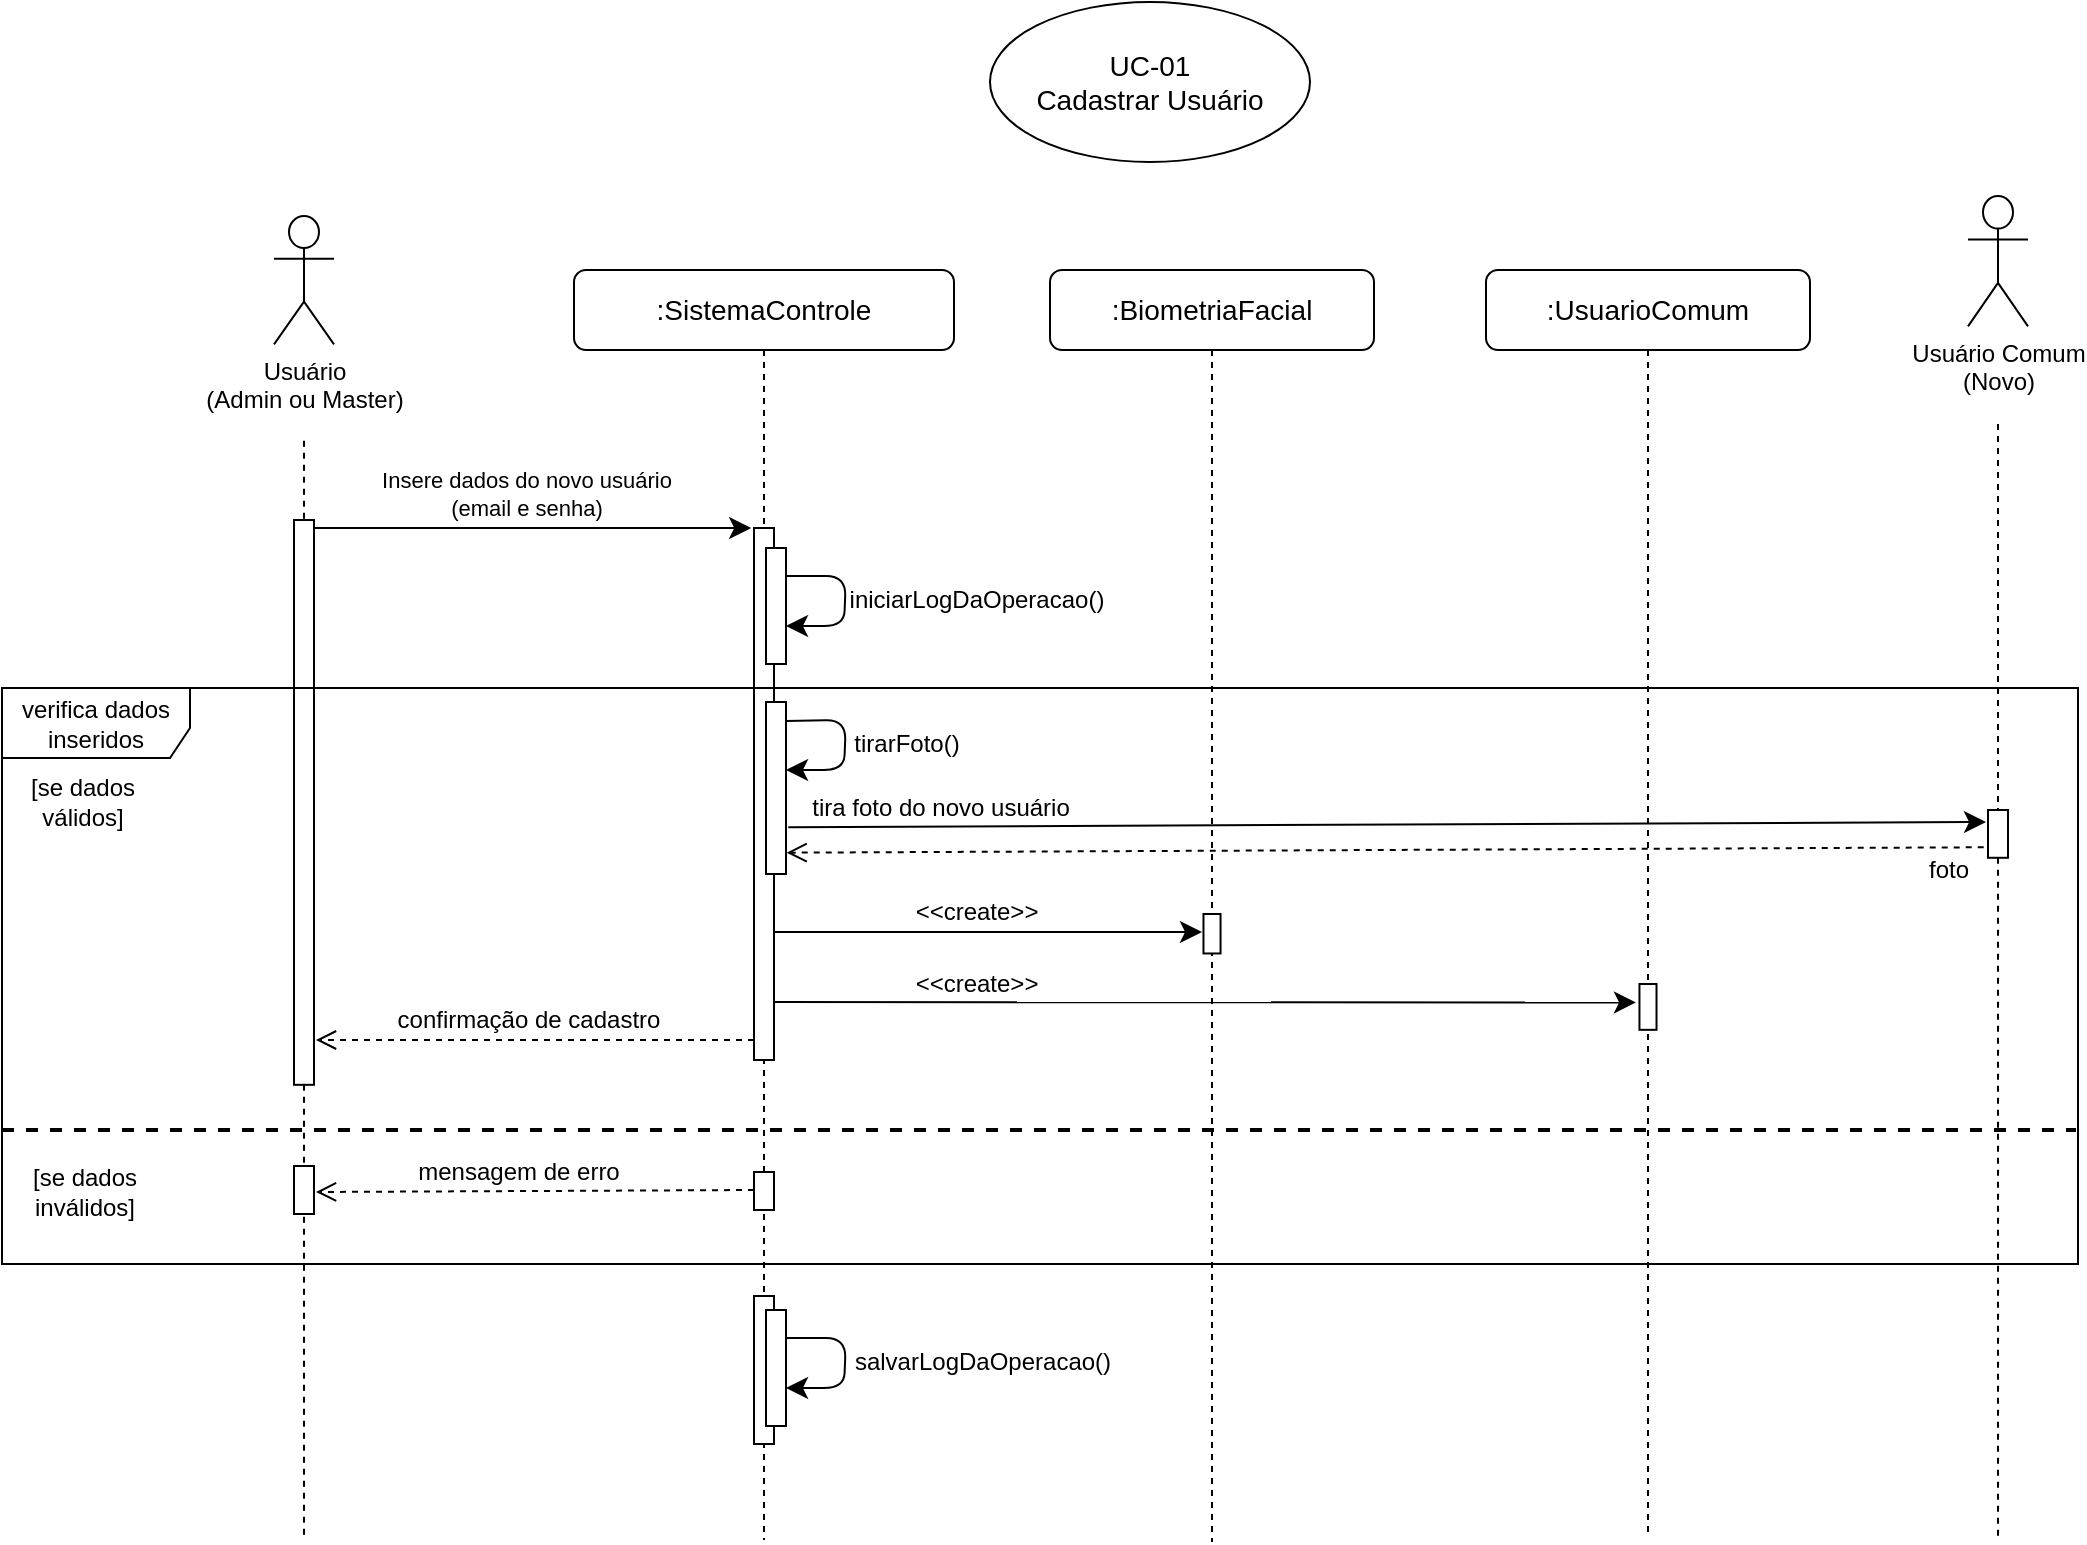 <mxfile version="24.7.17">
  <diagram name="Page-1" id="7fl2-ZSV6QaIEvgjWsZY">
    <mxGraphModel dx="1834" dy="1241" grid="0" gridSize="1" guides="1" tooltips="1" connect="1" arrows="1" fold="1" page="0" pageScale="1" pageWidth="1920" pageHeight="1200" math="0" shadow="0">
      <root>
        <mxCell id="0" />
        <mxCell id="1" parent="0" />
        <mxCell id="YAKH-8tsJ9ISijEvY5ng-2" value="&lt;font style=&quot;font-size: 14px;&quot;&gt;UC-01&lt;/font&gt;&lt;div style=&quot;font-size: 14px;&quot;&gt;&lt;font style=&quot;font-size: 14px;&quot;&gt;Cadastrar Usuário&lt;/font&gt;&lt;/div&gt;" style="ellipse;whiteSpace=wrap;html=1;" parent="1" vertex="1">
          <mxGeometry x="199" y="-111" width="160" height="80" as="geometry" />
        </mxCell>
        <mxCell id="YAKH-8tsJ9ISijEvY5ng-10" value="" style="group" parent="1" vertex="1" connectable="0">
          <mxGeometry x="-159" y="-4" width="30" height="660" as="geometry" />
        </mxCell>
        <mxCell id="YAKH-8tsJ9ISijEvY5ng-8" style="edgeStyle=none;curved=0;rounded=1;orthogonalLoop=1;jettySize=auto;html=1;fontSize=12;startSize=8;endSize=8;dashed=1;endArrow=none;endFill=0;" parent="YAKH-8tsJ9ISijEvY5ng-10" source="YAKH-8tsJ9ISijEvY5ng-6" edge="1">
          <mxGeometry relative="1" as="geometry">
            <mxPoint x="15" y="660.0" as="targetPoint" />
            <mxPoint x="15" y="112.318" as="sourcePoint" />
          </mxGeometry>
        </mxCell>
        <mxCell id="YAKH-8tsJ9ISijEvY5ng-3" value="Usuário&lt;br&gt;(Admin ou Master)" style="shape=umlActor;verticalLabelPosition=bottom;verticalAlign=top;html=1;outlineConnect=0;" parent="YAKH-8tsJ9ISijEvY5ng-10" vertex="1">
          <mxGeometry width="30" height="64.182" as="geometry" />
        </mxCell>
        <mxCell id="YAKH-8tsJ9ISijEvY5ng-9" value="" style="edgeStyle=none;curved=0;rounded=1;orthogonalLoop=1;jettySize=auto;html=1;fontSize=12;startSize=8;endSize=8;dashed=1;endArrow=none;endFill=0;" parent="YAKH-8tsJ9ISijEvY5ng-10" target="YAKH-8tsJ9ISijEvY5ng-6" edge="1">
          <mxGeometry relative="1" as="geometry">
            <mxPoint x="15" y="660.0" as="targetPoint" />
            <mxPoint x="15" y="112.318" as="sourcePoint" />
          </mxGeometry>
        </mxCell>
        <mxCell id="YAKH-8tsJ9ISijEvY5ng-6" value="" style="html=1;points=[];perimeter=orthogonalPerimeter;rounded=0;shadow=0;comic=0;labelBackgroundColor=none;strokeWidth=1;fontFamily=Verdana;fontSize=12;align=center;" parent="YAKH-8tsJ9ISijEvY5ng-10" vertex="1">
          <mxGeometry x="10" y="152.003" width="10" height="282.399" as="geometry" />
        </mxCell>
        <mxCell id="YAKH-8tsJ9ISijEvY5ng-16" value="" style="endArrow=classic;html=1;rounded=1;strokeColor=default;align=center;verticalAlign=middle;fontFamily=Helvetica;fontSize=12;fontColor=default;labelBackgroundColor=default;edgeStyle=none;startSize=8;endSize=8;curved=0;entryX=-0.14;entryY=0;entryDx=0;entryDy=0;entryPerimeter=0;" parent="1" target="YAKH-8tsJ9ISijEvY5ng-12" edge="1">
          <mxGeometry width="50" height="50" relative="1" as="geometry">
            <mxPoint x="-139" y="152" as="sourcePoint" />
            <mxPoint x="-89" y="102" as="targetPoint" />
          </mxGeometry>
        </mxCell>
        <mxCell id="YAKH-8tsJ9ISijEvY5ng-17" value="Insere dados do novo usuário&lt;div style=&quot;font-size: 11px;&quot;&gt;(email e senha)&lt;/div&gt;" style="edgeLabel;html=1;align=center;verticalAlign=middle;resizable=0;points=[];fontSize=11;fontFamily=Helvetica;fontColor=default;labelBackgroundColor=default;" parent="YAKH-8tsJ9ISijEvY5ng-16" vertex="1" connectable="0">
          <mxGeometry x="-0.118" y="1" relative="1" as="geometry">
            <mxPoint x="9" y="-16" as="offset" />
          </mxGeometry>
        </mxCell>
        <mxCell id="YAKH-8tsJ9ISijEvY5ng-18" value="" style="group" parent="1" vertex="1" connectable="0">
          <mxGeometry x="688" y="-14" width="30" height="670" as="geometry" />
        </mxCell>
        <mxCell id="YAKH-8tsJ9ISijEvY5ng-19" style="edgeStyle=none;curved=0;rounded=1;orthogonalLoop=1;jettySize=auto;html=1;fontSize=12;startSize=8;endSize=8;dashed=1;endArrow=none;endFill=0;" parent="YAKH-8tsJ9ISijEvY5ng-18" source="YAKH-8tsJ9ISijEvY5ng-22" edge="1">
          <mxGeometry relative="1" as="geometry">
            <mxPoint x="15" y="670.0" as="targetPoint" />
            <mxPoint x="15" y="114.019" as="sourcePoint" />
          </mxGeometry>
        </mxCell>
        <mxCell id="YAKH-8tsJ9ISijEvY5ng-20" value="Usuário Comum&lt;div&gt;(Novo)&lt;/div&gt;" style="shape=umlActor;verticalLabelPosition=bottom;verticalAlign=top;html=1;outlineConnect=0;" parent="YAKH-8tsJ9ISijEvY5ng-18" vertex="1">
          <mxGeometry width="30" height="65.154" as="geometry" />
        </mxCell>
        <mxCell id="YAKH-8tsJ9ISijEvY5ng-21" value="" style="edgeStyle=none;curved=0;rounded=1;orthogonalLoop=1;jettySize=auto;html=1;fontSize=12;startSize=8;endSize=8;dashed=1;endArrow=none;endFill=0;" parent="YAKH-8tsJ9ISijEvY5ng-18" target="YAKH-8tsJ9ISijEvY5ng-22" edge="1">
          <mxGeometry relative="1" as="geometry">
            <mxPoint x="15" y="670.0" as="targetPoint" />
            <mxPoint x="15" y="114.019" as="sourcePoint" />
          </mxGeometry>
        </mxCell>
        <mxCell id="YAKH-8tsJ9ISijEvY5ng-22" value="" style="html=1;points=[];perimeter=orthogonalPerimeter;rounded=0;shadow=0;comic=0;labelBackgroundColor=none;strokeWidth=1;fontFamily=Verdana;fontSize=12;align=center;" parent="YAKH-8tsJ9ISijEvY5ng-18" vertex="1">
          <mxGeometry x="10" y="307.001" width="10" height="23.89" as="geometry" />
        </mxCell>
        <mxCell id="YAKH-8tsJ9ISijEvY5ng-24" value="" style="group" parent="1" vertex="1" connectable="0">
          <mxGeometry x="447" y="23" width="162" height="633" as="geometry" />
        </mxCell>
        <mxCell id="YAKH-8tsJ9ISijEvY5ng-25" value=":UsuarioComum" style="shape=umlLifeline;perimeter=lifelinePerimeter;whiteSpace=wrap;html=1;container=0;collapsible=0;recursiveResize=0;outlineConnect=0;rounded=1;shadow=0;comic=0;labelBackgroundColor=none;strokeWidth=1;fontFamily=Helvetica;fontSize=14;align=center;" parent="YAKH-8tsJ9ISijEvY5ng-24" vertex="1">
          <mxGeometry width="162" height="633.0" as="geometry" />
        </mxCell>
        <mxCell id="YAKH-8tsJ9ISijEvY5ng-26" value="" style="html=1;points=[];perimeter=orthogonalPerimeter;rounded=0;shadow=0;comic=0;labelBackgroundColor=none;strokeWidth=1;fontFamily=Verdana;fontSize=12;align=center;container=0;" parent="YAKH-8tsJ9ISijEvY5ng-24" vertex="1">
          <mxGeometry x="76.73" y="357.002" width="8.53" height="22.919" as="geometry" />
        </mxCell>
        <mxCell id="YAKH-8tsJ9ISijEvY5ng-34" value="" style="endArrow=open;html=1;rounded=1;strokeColor=default;align=center;verticalAlign=middle;fontFamily=Helvetica;fontSize=12;fontColor=default;labelBackgroundColor=default;edgeStyle=none;startSize=8;endSize=8;curved=0;entryX=1.032;entryY=0.876;entryDx=0;entryDy=0;entryPerimeter=0;dashed=1;endFill=0;exitX=-0.214;exitY=0.231;exitDx=0;exitDy=0;exitPerimeter=0;" parent="1" target="YAKH-8tsJ9ISijEvY5ng-28" edge="1">
          <mxGeometry width="50" height="50" relative="1" as="geometry">
            <mxPoint x="695.86" y="311.64" as="sourcePoint" />
            <mxPoint x="224" y="334" as="targetPoint" />
          </mxGeometry>
        </mxCell>
        <mxCell id="YAKH-8tsJ9ISijEvY5ng-35" value="foto" style="edgeLabel;html=1;align=center;verticalAlign=middle;resizable=0;points=[];fontSize=12;fontFamily=Helvetica;fontColor=default;labelBackgroundColor=default;" parent="1" vertex="1" connectable="0">
          <mxGeometry x="678.003" y="323.001" as="geometry" />
        </mxCell>
        <mxCell id="YAKH-8tsJ9ISijEvY5ng-36" value="" style="group" parent="1" vertex="1" connectable="0">
          <mxGeometry x="229" y="23" width="162" height="636" as="geometry" />
        </mxCell>
        <mxCell id="YAKH-8tsJ9ISijEvY5ng-37" value=":BiometriaFacial" style="shape=umlLifeline;perimeter=lifelinePerimeter;whiteSpace=wrap;html=1;container=0;collapsible=0;recursiveResize=0;outlineConnect=0;rounded=1;shadow=0;comic=0;labelBackgroundColor=none;strokeWidth=1;fontFamily=Helvetica;fontSize=14;align=center;" parent="YAKH-8tsJ9ISijEvY5ng-36" vertex="1">
          <mxGeometry width="162" height="636" as="geometry" />
        </mxCell>
        <mxCell id="YAKH-8tsJ9ISijEvY5ng-38" value="" style="html=1;points=[];perimeter=orthogonalPerimeter;rounded=0;shadow=0;comic=0;labelBackgroundColor=none;strokeWidth=1;fontFamily=Verdana;fontSize=12;align=center;container=0;" parent="YAKH-8tsJ9ISijEvY5ng-36" vertex="1">
          <mxGeometry x="76.74" y="321.996" width="8.53" height="19.738" as="geometry" />
        </mxCell>
        <mxCell id="YAKH-8tsJ9ISijEvY5ng-44" value="&amp;lt;&amp;lt;create&amp;gt;&amp;gt;" style="edgeLabel;html=1;align=center;verticalAlign=middle;resizable=0;points=[];fontSize=12;fontFamily=Helvetica;fontColor=default;labelBackgroundColor=default;" parent="1" vertex="1" connectable="0">
          <mxGeometry x="192.004" y="343.998" as="geometry" />
        </mxCell>
        <mxCell id="YAKH-8tsJ9ISijEvY5ng-31" value="" style="endArrow=classic;html=1;rounded=1;strokeColor=default;align=center;verticalAlign=middle;fontFamily=Helvetica;fontSize=12;fontColor=default;labelBackgroundColor=default;edgeStyle=none;startSize=8;endSize=8;curved=0;exitX=1.114;exitY=0.728;exitDx=0;exitDy=0;exitPerimeter=0;" parent="1" source="YAKH-8tsJ9ISijEvY5ng-28" edge="1">
          <mxGeometry width="50" height="50" relative="1" as="geometry">
            <mxPoint x="295" y="224.28" as="sourcePoint" />
            <mxPoint x="697" y="299" as="targetPoint" />
          </mxGeometry>
        </mxCell>
        <mxCell id="YAKH-8tsJ9ISijEvY5ng-32" value="tira foto do novo usuário" style="edgeLabel;html=1;align=center;verticalAlign=middle;resizable=0;points=[];fontSize=12;fontFamily=Helvetica;fontColor=default;labelBackgroundColor=default;" parent="YAKH-8tsJ9ISijEvY5ng-31" vertex="1" connectable="0">
          <mxGeometry x="-0.439" relative="1" as="geometry">
            <mxPoint x="-92" y="-9" as="offset" />
          </mxGeometry>
        </mxCell>
        <mxCell id="YAKH-8tsJ9ISijEvY5ng-45" value="" style="endArrow=classic;html=1;rounded=1;strokeColor=default;align=center;verticalAlign=middle;fontFamily=Helvetica;fontSize=12;fontColor=default;labelBackgroundColor=default;edgeStyle=none;startSize=8;endSize=8;curved=0;entryX=-0.086;entryY=0.396;entryDx=0;entryDy=0;entryPerimeter=0;" parent="1" edge="1">
          <mxGeometry width="50" height="50" relative="1" as="geometry">
            <mxPoint x="91" y="389" as="sourcePoint" />
            <mxPoint x="522.004" y="389.24" as="targetPoint" />
          </mxGeometry>
        </mxCell>
        <mxCell id="YAKH-8tsJ9ISijEvY5ng-46" value="&amp;lt;&amp;lt;create&amp;gt;&amp;gt;" style="edgeLabel;html=1;align=center;verticalAlign=middle;resizable=0;points=[];fontSize=12;fontFamily=Helvetica;fontColor=default;labelBackgroundColor=default;" parent="1" vertex="1" connectable="0">
          <mxGeometry x="192.004" y="379.998" as="geometry" />
        </mxCell>
        <mxCell id="YAKH-8tsJ9ISijEvY5ng-56" value="" style="html=1;points=[];perimeter=orthogonalPerimeter;rounded=0;shadow=0;comic=0;labelBackgroundColor=none;strokeWidth=1;fontFamily=Verdana;fontSize=12;align=center;" parent="1" vertex="1">
          <mxGeometry x="-149" y="471" width="10" height="24" as="geometry" />
        </mxCell>
        <mxCell id="YAKH-8tsJ9ISijEvY5ng-59" value="[se dados&lt;div&gt;válidos]&lt;/div&gt;" style="text;html=1;align=center;verticalAlign=middle;resizable=0;points=[];autosize=1;strokeColor=none;fillColor=none;fontSize=12;fontFamily=Helvetica;fontColor=default;labelBackgroundColor=default;" parent="1" vertex="1">
          <mxGeometry x="-290.5" y="268.5" width="70" height="41" as="geometry" />
        </mxCell>
        <mxCell id="YAKH-8tsJ9ISijEvY5ng-11" value=":SistemaControle" style="shape=umlLifeline;perimeter=lifelinePerimeter;whiteSpace=wrap;html=1;container=0;collapsible=0;recursiveResize=0;outlineConnect=0;rounded=1;shadow=0;comic=0;labelBackgroundColor=none;strokeWidth=1;fontFamily=Helvetica;fontSize=14;align=center;" parent="1" vertex="1">
          <mxGeometry x="-9" y="23" width="190" height="635" as="geometry" />
        </mxCell>
        <mxCell id="kGvjAZMZpidFg_rgEmly-1" value="" style="html=1;points=[];perimeter=orthogonalPerimeter;rounded=0;shadow=0;comic=0;labelBackgroundColor=none;strokeWidth=1;fontFamily=Verdana;fontSize=12;align=center;container=0;" parent="1" vertex="1">
          <mxGeometry x="81" y="536" width="10" height="74" as="geometry" />
        </mxCell>
        <mxCell id="YAKH-8tsJ9ISijEvY5ng-12" value="" style="html=1;points=[];perimeter=orthogonalPerimeter;rounded=0;shadow=0;comic=0;labelBackgroundColor=none;strokeWidth=1;fontFamily=Verdana;fontSize=12;align=center;container=0;" parent="1" vertex="1">
          <mxGeometry x="81" y="152" width="10" height="266" as="geometry" />
        </mxCell>
        <mxCell id="YAKH-8tsJ9ISijEvY5ng-28" value="" style="html=1;points=[];perimeter=orthogonalPerimeter;rounded=0;shadow=0;comic=0;labelBackgroundColor=none;strokeWidth=1;fontFamily=Verdana;fontSize=12;align=center;container=0;" parent="1" vertex="1">
          <mxGeometry x="87" y="239" width="10" height="86" as="geometry" />
        </mxCell>
        <mxCell id="YAKH-8tsJ9ISijEvY5ng-29" value="" style="endArrow=classic;html=1;rounded=1;strokeColor=default;align=center;verticalAlign=middle;fontFamily=Helvetica;fontSize=12;fontColor=default;labelBackgroundColor=default;edgeStyle=none;startSize=8;endSize=8;curved=0;exitX=1.011;exitY=0.11;exitDx=0;exitDy=0;exitPerimeter=0;" parent="1" source="YAKH-8tsJ9ISijEvY5ng-28" edge="1">
          <mxGeometry width="50" height="50" relative="1" as="geometry">
            <mxPoint x="100" y="245" as="sourcePoint" />
            <mxPoint x="97" y="273" as="targetPoint" />
            <Array as="points">
              <mxPoint x="127" y="248" />
              <mxPoint x="126" y="273" />
            </Array>
          </mxGeometry>
        </mxCell>
        <mxCell id="YAKH-8tsJ9ISijEvY5ng-30" value="tirarFoto()" style="edgeLabel;html=1;align=center;verticalAlign=middle;resizable=0;points=[];fontSize=12;fontFamily=Helvetica;fontColor=default;labelBackgroundColor=default;" parent="YAKH-8tsJ9ISijEvY5ng-29" vertex="1" connectable="0">
          <mxGeometry x="-0.03" relative="1" as="geometry">
            <mxPoint x="30" y="1" as="offset" />
          </mxGeometry>
        </mxCell>
        <mxCell id="YAKH-8tsJ9ISijEvY5ng-42" value="" style="endArrow=classic;html=1;rounded=1;strokeColor=default;align=center;verticalAlign=middle;fontFamily=Helvetica;fontSize=12;fontColor=default;labelBackgroundColor=default;edgeStyle=none;startSize=8;endSize=8;curved=0;" parent="1" edge="1">
          <mxGeometry width="50" height="50" relative="1" as="geometry">
            <mxPoint x="91" y="354" as="sourcePoint" />
            <mxPoint x="305" y="354" as="targetPoint" />
          </mxGeometry>
        </mxCell>
        <mxCell id="YAKH-8tsJ9ISijEvY5ng-47" value="" style="html=1;points=[];perimeter=orthogonalPerimeter;rounded=0;shadow=0;comic=0;labelBackgroundColor=none;strokeWidth=1;fontFamily=Verdana;fontSize=12;align=center;container=0;" parent="1" vertex="1">
          <mxGeometry x="87" y="162" width="10" height="58" as="geometry" />
        </mxCell>
        <mxCell id="YAKH-8tsJ9ISijEvY5ng-48" value="" style="endArrow=classic;html=1;rounded=1;strokeColor=default;align=center;verticalAlign=middle;fontFamily=Helvetica;fontSize=12;fontColor=default;labelBackgroundColor=default;edgeStyle=none;startSize=8;endSize=8;curved=0;exitX=1.011;exitY=0.11;exitDx=0;exitDy=0;exitPerimeter=0;" parent="1" edge="1">
          <mxGeometry width="50" height="50" relative="1" as="geometry">
            <mxPoint x="97" y="176" as="sourcePoint" />
            <mxPoint x="97" y="201" as="targetPoint" />
            <Array as="points">
              <mxPoint x="127" y="176" />
              <mxPoint x="126" y="201" />
            </Array>
          </mxGeometry>
        </mxCell>
        <mxCell id="YAKH-8tsJ9ISijEvY5ng-49" value="iniciarLogDaOperacao()" style="edgeLabel;html=1;align=center;verticalAlign=middle;resizable=0;points=[];fontSize=12;fontFamily=Helvetica;fontColor=default;labelBackgroundColor=default;" parent="YAKH-8tsJ9ISijEvY5ng-48" vertex="1" connectable="0">
          <mxGeometry x="-0.03" relative="1" as="geometry">
            <mxPoint x="65" y="1" as="offset" />
          </mxGeometry>
        </mxCell>
        <mxCell id="YAKH-8tsJ9ISijEvY5ng-51" value="" style="endArrow=open;html=1;rounded=1;strokeColor=default;align=center;verticalAlign=middle;fontFamily=Helvetica;fontSize=12;fontColor=default;labelBackgroundColor=default;edgeStyle=none;startSize=8;endSize=8;curved=0;dashed=1;endFill=0;" parent="1" edge="1">
          <mxGeometry width="50" height="50" relative="1" as="geometry">
            <mxPoint x="81" y="408" as="sourcePoint" />
            <mxPoint x="-138" y="408" as="targetPoint" />
          </mxGeometry>
        </mxCell>
        <mxCell id="YAKH-8tsJ9ISijEvY5ng-52" value="verifica dados&lt;div&gt;inseridos&lt;/div&gt;" style="shape=umlFrame;whiteSpace=wrap;html=1;pointerEvents=0;fontFamily=Helvetica;fontSize=12;fontColor=default;labelBackgroundColor=default;width=94;height=35;" parent="1" vertex="1">
          <mxGeometry x="-295" y="232" width="1038" height="288" as="geometry" />
        </mxCell>
        <mxCell id="YAKH-8tsJ9ISijEvY5ng-53" value="confirmação de cadastro" style="text;html=1;align=center;verticalAlign=middle;resizable=0;points=[];autosize=1;strokeColor=none;fillColor=none;fontSize=12;fontFamily=Helvetica;fontColor=default;labelBackgroundColor=default;" parent="1" vertex="1">
          <mxGeometry x="-107" y="385" width="149" height="26" as="geometry" />
        </mxCell>
        <mxCell id="YAKH-8tsJ9ISijEvY5ng-54" value="" style="html=1;points=[];perimeter=orthogonalPerimeter;rounded=0;shadow=0;comic=0;labelBackgroundColor=none;strokeWidth=1;fontFamily=Verdana;fontSize=12;align=center;container=0;" parent="1" vertex="1">
          <mxGeometry x="81" y="474" width="10" height="19" as="geometry" />
        </mxCell>
        <mxCell id="YAKH-8tsJ9ISijEvY5ng-55" value="" style="endArrow=open;html=1;rounded=1;strokeColor=default;align=center;verticalAlign=middle;fontFamily=Helvetica;fontSize=12;fontColor=default;labelBackgroundColor=default;edgeStyle=none;startSize=8;endSize=8;curved=0;dashed=1;endFill=0;entryX=1.06;entryY=0.985;entryDx=0;entryDy=0;entryPerimeter=0;" parent="1" edge="1">
          <mxGeometry width="50" height="50" relative="1" as="geometry">
            <mxPoint x="81" y="483" as="sourcePoint" />
            <mxPoint x="-138" y="484" as="targetPoint" />
          </mxGeometry>
        </mxCell>
        <mxCell id="YAKH-8tsJ9ISijEvY5ng-57" value="mensagem de erro" style="edgeLabel;html=1;align=center;verticalAlign=middle;resizable=0;points=[];fontSize=12;fontFamily=Helvetica;fontColor=default;labelBackgroundColor=default;" parent="YAKH-8tsJ9ISijEvY5ng-55" vertex="1" connectable="0">
          <mxGeometry x="0.137" y="-2" relative="1" as="geometry">
            <mxPoint x="6" y="-8" as="offset" />
          </mxGeometry>
        </mxCell>
        <mxCell id="YAKH-8tsJ9ISijEvY5ng-58" value="" style="endArrow=none;dashed=1;html=1;rounded=1;strokeColor=default;align=center;verticalAlign=middle;fontFamily=Helvetica;fontSize=12;fontColor=default;labelBackgroundColor=default;edgeStyle=none;startSize=8;endSize=8;curved=0;strokeWidth=2;" parent="1" edge="1">
          <mxGeometry width="50" height="50" relative="1" as="geometry">
            <mxPoint x="-295" y="453" as="sourcePoint" />
            <mxPoint x="742" y="453" as="targetPoint" />
          </mxGeometry>
        </mxCell>
        <mxCell id="YAKH-8tsJ9ISijEvY5ng-60" value="[se dados&lt;div&gt;inválidos]&lt;/div&gt;" style="text;html=1;align=center;verticalAlign=middle;resizable=0;points=[];autosize=1;strokeColor=none;fillColor=none;fontSize=12;fontFamily=Helvetica;fontColor=default;labelBackgroundColor=default;" parent="1" vertex="1">
          <mxGeometry x="-289.5" y="463" width="70" height="41" as="geometry" />
        </mxCell>
        <mxCell id="YAKH-8tsJ9ISijEvY5ng-62" value="" style="html=1;points=[];perimeter=orthogonalPerimeter;rounded=0;shadow=0;comic=0;labelBackgroundColor=none;strokeWidth=1;fontFamily=Verdana;fontSize=12;align=center;container=0;" parent="1" vertex="1">
          <mxGeometry x="87" y="543" width="10" height="58" as="geometry" />
        </mxCell>
        <mxCell id="YAKH-8tsJ9ISijEvY5ng-63" value="" style="endArrow=classic;html=1;rounded=1;strokeColor=default;align=center;verticalAlign=middle;fontFamily=Helvetica;fontSize=12;fontColor=default;labelBackgroundColor=default;edgeStyle=none;startSize=8;endSize=8;curved=0;exitX=1.011;exitY=0.11;exitDx=0;exitDy=0;exitPerimeter=0;" parent="1" edge="1">
          <mxGeometry width="50" height="50" relative="1" as="geometry">
            <mxPoint x="97" y="557" as="sourcePoint" />
            <mxPoint x="97" y="582" as="targetPoint" />
            <Array as="points">
              <mxPoint x="127" y="557" />
              <mxPoint x="126" y="582" />
            </Array>
          </mxGeometry>
        </mxCell>
        <mxCell id="YAKH-8tsJ9ISijEvY5ng-64" value="salvarLogDaOperacao()" style="edgeLabel;html=1;align=center;verticalAlign=middle;resizable=0;points=[];fontSize=12;fontFamily=Helvetica;fontColor=default;labelBackgroundColor=default;" parent="YAKH-8tsJ9ISijEvY5ng-63" vertex="1" connectable="0">
          <mxGeometry x="-0.03" relative="1" as="geometry">
            <mxPoint x="68" y="1" as="offset" />
          </mxGeometry>
        </mxCell>
      </root>
    </mxGraphModel>
  </diagram>
</mxfile>
